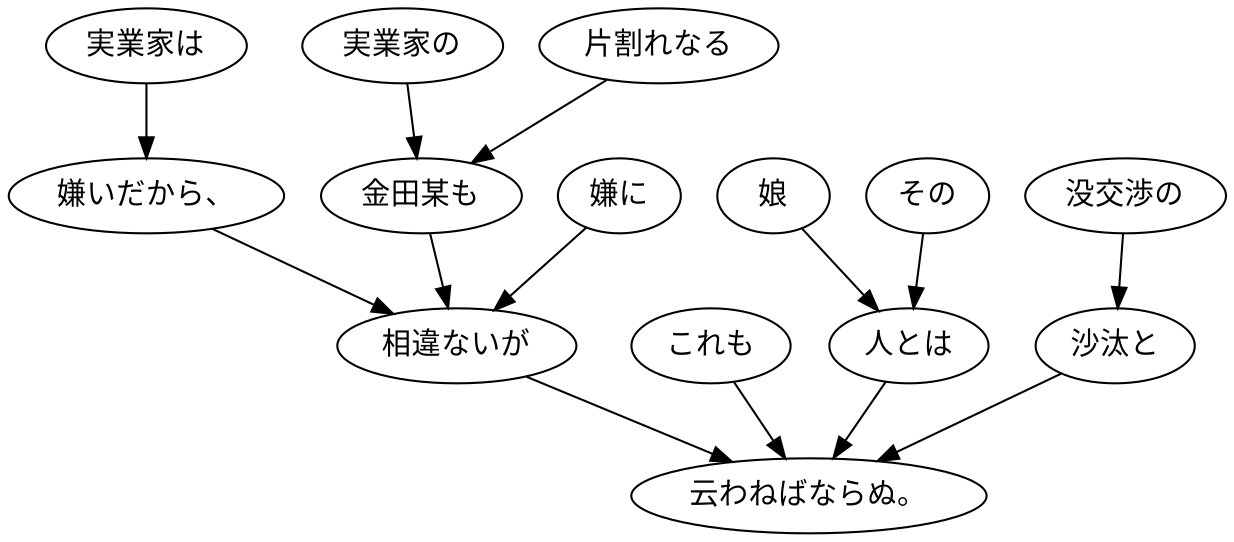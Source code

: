 digraph graph2395 {
	node0 [label="実業家は"];
	node1 [label="嫌いだから、"];
	node2 [label="実業家の"];
	node3 [label="片割れなる"];
	node4 [label="金田某も"];
	node5 [label="嫌に"];
	node6 [label="相違ないが"];
	node7 [label="これも"];
	node8 [label="娘"];
	node9 [label="その"];
	node10 [label="人とは"];
	node11 [label="没交渉の"];
	node12 [label="沙汰と"];
	node13 [label="云わねばならぬ。"];
	node0 -> node1;
	node1 -> node6;
	node2 -> node4;
	node3 -> node4;
	node4 -> node6;
	node5 -> node6;
	node6 -> node13;
	node7 -> node13;
	node8 -> node10;
	node9 -> node10;
	node10 -> node13;
	node11 -> node12;
	node12 -> node13;
}
